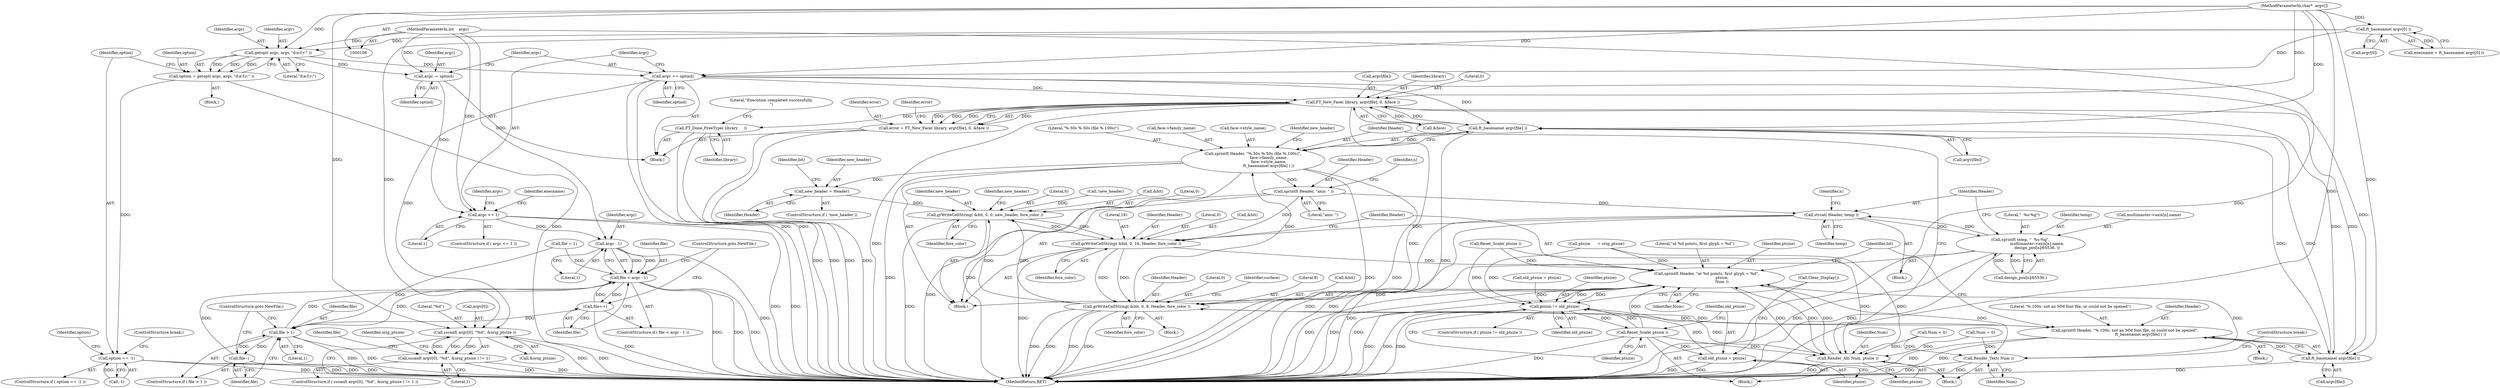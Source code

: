 digraph "0_savannah_b995299b73ba4cd259f221f500d4e63095508bec_1@API" {
"1000138" [label="(Call,getopt( argc, argv, \"d:e:f:r:\" ))"];
"1000109" [label="(MethodParameterIn,int    argc)"];
"1000129" [label="(Call,ft_basename( argv[0] ))"];
"1000110" [label="(MethodParameterIn,char*  argv[])"];
"1000136" [label="(Call,option = getopt( argc, argv, \"d:e:f:r:\" ))"];
"1000143" [label="(Call,option == -1)"];
"1000185" [label="(Call,argc -= optind)"];
"1000192" [label="(Call,argc <= 1)"];
"1000564" [label="(Call,argc - 1)"];
"1000562" [label="(Call,file < argc - 1)"];
"1000567" [label="(Call,file++)"];
"1000582" [label="(Call,file > 1)"];
"1000585" [label="(Call,file--)"];
"1000188" [label="(Call,argv += optind)"];
"1000199" [label="(Call,sscanf( argv[0], \"%d\", &orig_ptsize ))"];
"1000198" [label="(Call,sscanf( argv[0], \"%d\", &orig_ptsize ) != 1)"];
"1000234" [label="(Call,FT_New_Face( library, argv[file], 0, &face ))"];
"1000232" [label="(Call,error = FT_New_Face( library, argv[file], 0, &face ))"];
"1000449" [label="(Call,ft_basename( argv[file] ))"];
"1000440" [label="(Call,sprintf( Header, \"%.50s %.50s (file %.100s)\",\n                          face->family_name,\n                          face->style_name,\n                          ft_basename( argv[file] ) ))"];
"1000456" [label="(Call,new_header = Header)"];
"1000459" [label="(Call,grWriteCellString( &bit, 0, 0, new_header, fore_color ))"];
"1000507" [label="(Call,grWriteCellString( &bit, 0, 16, Header, fore_color ))"];
"1000514" [label="(Call,sprintf( Header, \"at %d points, first glyph = %d\",\n                         ptsize,\n                         Num ))"];
"1000433" [label="(Call,Render_Text( Num ))"];
"1000437" [label="(Call,Render_All( Num, ptsize ))"];
"1000528" [label="(Call,grWriteCellString( &bit, 0, 8, Header, fore_color ))"];
"1000521" [label="(Call,sprintf( Header, \"%.100s: not an MM font file, or could not be opened\",\n                          ft_basename( argv[file] ) ))"];
"1000589" [label="(Call,ptsize != old_ptsize)"];
"1000593" [label="(Call,Reset_Scale( ptsize ))"];
"1000595" [label="(Call,old_ptsize = ptsize)"];
"1000469" [label="(Call,sprintf( Header, \"axis: \" ))"];
"1000504" [label="(Call,strcat( Header, temp ))"];
"1000489" [label="(Call,sprintf( temp, \"  %s:%g\",\n                           multimaster->axis[n].name,\n                           design_pos[n]/65536. ))"];
"1000524" [label="(Call,ft_basename( argv[file] ))"];
"1000606" [label="(Call,FT_Done_FreeType( library     ))"];
"1000457" [label="(Identifier,new_header)"];
"1000142" [label="(ControlStructure,if ( option == -1 ))"];
"1000592" [label="(Block,)"];
"1000609" [label="(Literal,\"Execution completed successfully.\n\")"];
"1000185" [label="(Call,argc -= optind)"];
"1000440" [label="(Call,sprintf( Header, \"%.50s %.50s (file %.100s)\",\n                          face->family_name,\n                          face->style_name,\n                          ft_basename( argv[file] ) ))"];
"1000110" [label="(MethodParameterIn,char*  argv[])"];
"1000499" [label="(Call,design_pos[n]/65536.)"];
"1000465" [label="(Identifier,fore_color)"];
"1000593" [label="(Call,Reset_Scale( ptsize ))"];
"1000461" [label="(Identifier,bit)"];
"1000562" [label="(Call,file < argc - 1)"];
"1000463" [label="(Literal,0)"];
"1000521" [label="(Call,sprintf( Header, \"%.100s: not an MM font file, or could not be opened\",\n                          ft_basename( argv[file] ) ))"];
"1000584" [label="(Literal,1)"];
"1000569" [label="(ControlStructure,goto NewFile;)"];
"1000240" [label="(Call,&face)"];
"1000595" [label="(Call,old_ptsize = ptsize)"];
"1000536" [label="(Identifier,surface)"];
"1000186" [label="(Identifier,argc)"];
"1000568" [label="(Identifier,file)"];
"1000204" [label="(Call,&orig_ptsize)"];
"1000525" [label="(Call,argv[file])"];
"1000191" [label="(ControlStructure,if ( argc <= 1 ))"];
"1000147" [label="(ControlStructure,break;)"];
"1000423" [label="(Call,Clear_Display())"];
"1000532" [label="(Literal,8)"];
"1000529" [label="(Call,&bit)"];
"1000458" [label="(Identifier,Header)"];
"1000464" [label="(Identifier,new_header)"];
"1000581" [label="(ControlStructure,if ( file > 1 ))"];
"1000190" [label="(Identifier,optind)"];
"1000467" [label="(Identifier,new_header)"];
"1000512" [label="(Identifier,Header)"];
"1000589" [label="(Call,ptsize != old_ptsize)"];
"1000193" [label="(Identifier,argc)"];
"1000523" [label="(Literal,\"%.100s: not an MM font file, or could not be opened\")"];
"1000565" [label="(Identifier,argc)"];
"1000617" [label="(MethodReturn,RET)"];
"1000203" [label="(Literal,\"%d\")"];
"1000441" [label="(Identifier,Header)"];
"1000361" [label="(Call,Reset_Scale( ptsize ))"];
"1000236" [label="(Call,argv[file])"];
"1000390" [label="(Call,old_ptsize = ptsize)"];
"1000561" [label="(ControlStructure,if ( file < argc - 1 ))"];
"1000211" [label="(Identifier,file)"];
"1000491" [label="(Literal,\"  %s:%g\")"];
"1000139" [label="(Identifier,argc)"];
"1000433" [label="(Call,Render_Text( Num ))"];
"1000476" [label="(Identifier,n)"];
"1000510" [label="(Literal,0)"];
"1000187" [label="(Identifier,optind)"];
"1000200" [label="(Call,argv[0])"];
"1000517" [label="(Identifier,ptsize)"];
"1000437" [label="(Call,Render_All( Num, ptsize ))"];
"1000590" [label="(Identifier,ptsize)"];
"1000566" [label="(Literal,1)"];
"1000462" [label="(Literal,0)"];
"1000232" [label="(Call,error = FT_New_Face( library, argv[file], 0, &face ))"];
"1000597" [label="(Identifier,ptsize)"];
"1000199" [label="(Call,sscanf( argv[0], \"%d\", &orig_ptsize ))"];
"1000606" [label="(Call,FT_Done_FreeType( library     ))"];
"1000456" [label="(Call,new_header = Header)"];
"1000567" [label="(Call,file++)"];
"1000194" [label="(Literal,1)"];
"1000431" [label="(Block,)"];
"1000585" [label="(Call,file--)"];
"1000130" [label="(Call,argv[0])"];
"1000129" [label="(Call,ft_basename( argv[0] ))"];
"1000417" [label="(Call,Num = 0)"];
"1000188" [label="(Call,argv += optind)"];
"1000197" [label="(ControlStructure,if ( sscanf( argv[0], \"%d\", &orig_ptsize ) != 1 ))"];
"1000443" [label="(Call,face->family_name)"];
"1000234" [label="(Call,FT_New_Face( library, argv[file], 0, &face ))"];
"1000414" [label="(Call,Num < 0)"];
"1000533" [label="(Identifier,Header)"];
"1000486" [label="(Identifier,n)"];
"1000446" [label="(Call,face->style_name)"];
"1000515" [label="(Identifier,Header)"];
"1000506" [label="(Identifier,temp)"];
"1000508" [label="(Call,&bit)"];
"1000520" [label="(Block,)"];
"1000518" [label="(Identifier,Num)"];
"1000206" [label="(Literal,1)"];
"1000233" [label="(Identifier,error)"];
"1000583" [label="(Identifier,file)"];
"1000192" [label="(Call,argc <= 1)"];
"1000140" [label="(Identifier,argv)"];
"1000471" [label="(Literal,\"axis: \")"];
"1000145" [label="(Call,-1)"];
"1000454" [label="(Call,!new_header)"];
"1000563" [label="(Identifier,file)"];
"1000235" [label="(Identifier,library)"];
"1000243" [label="(Identifier,error)"];
"1000449" [label="(Call,ft_basename( argv[file] ))"];
"1000439" [label="(Identifier,ptsize)"];
"1000470" [label="(Identifier,Header)"];
"1000137" [label="(Identifier,option)"];
"1000530" [label="(Identifier,bit)"];
"1000127" [label="(Call,execname = ft_basename( argv[0] ))"];
"1000455" [label="(Identifier,new_header)"];
"1000507" [label="(Call,grWriteCellString( &bit, 0, 16, Header, fore_color ))"];
"1000564" [label="(Call,argc - 1)"];
"1000198" [label="(Call,sscanf( argv[0], \"%d\", &orig_ptsize ) != 1)"];
"1000586" [label="(Identifier,file)"];
"1000490" [label="(Identifier,temp)"];
"1000210" [label="(Call,file = 1)"];
"1000469" [label="(Call,sprintf( Header, \"axis: \" ))"];
"1000421" [label="(Block,)"];
"1000531" [label="(Literal,0)"];
"1000434" [label="(Identifier,Num)"];
"1000135" [label="(Block,)"];
"1000201" [label="(Identifier,argv)"];
"1000459" [label="(Call,grWriteCellString( &bit, 0, 0, new_header, fore_color ))"];
"1000189" [label="(Identifier,argv)"];
"1000138" [label="(Call,getopt( argc, argv, \"d:e:f:r:\" ))"];
"1000587" [label="(ControlStructure,goto NewFile;)"];
"1000438" [label="(Identifier,Num)"];
"1000524" [label="(Call,ft_basename( argv[file] ))"];
"1000450" [label="(Call,argv[file])"];
"1000528" [label="(Call,grWriteCellString( &bit, 0, 8, Header, fore_color ))"];
"1000208" [label="(Identifier,orig_ptsize)"];
"1000516" [label="(Literal,\"at %d points, first glyph = %d\")"];
"1000149" [label="(Identifier,option)"];
"1000109" [label="(MethodParameterIn,int    argc)"];
"1000196" [label="(Identifier,execname)"];
"1000489" [label="(Call,sprintf( temp, \"  %s:%g\",\n                           multimaster->axis[n].name,\n                           design_pos[n]/65536. ))"];
"1000504" [label="(Call,strcat( Header, temp ))"];
"1000588" [label="(ControlStructure,if ( ptsize != old_ptsize ))"];
"1000453" [label="(ControlStructure,if ( !new_header ))"];
"1000522" [label="(Identifier,Header)"];
"1000239" [label="(Literal,0)"];
"1000514" [label="(Call,sprintf( Header, \"at %d points, first glyph = %d\",\n                         ptsize,\n                         Num ))"];
"1000607" [label="(Identifier,library)"];
"1000435" [label="(ControlStructure,break;)"];
"1000594" [label="(Identifier,ptsize)"];
"1000442" [label="(Literal,\"%.50s %.50s (file %.100s)\")"];
"1000144" [label="(Identifier,option)"];
"1000143" [label="(Call,option == -1)"];
"1000591" [label="(Identifier,old_ptsize)"];
"1000596" [label="(Identifier,old_ptsize)"];
"1000534" [label="(Identifier,fore_color)"];
"1000428" [label="(Block,)"];
"1000487" [label="(Block,)"];
"1000460" [label="(Call,&bit)"];
"1000141" [label="(Literal,\"d:e:f:r:\")"];
"1000505" [label="(Identifier,Header)"];
"1000492" [label="(Call,multimaster->axis[n].name)"];
"1000223" [label="(Call,ptsize      = orig_ptsize)"];
"1000136" [label="(Call,option = getopt( argc, argv, \"d:e:f:r:\" ))"];
"1000511" [label="(Literal,16)"];
"1000513" [label="(Identifier,fore_color)"];
"1000111" [label="(Block,)"];
"1000582" [label="(Call,file > 1)"];
"1000138" -> "1000136"  [label="AST: "];
"1000138" -> "1000141"  [label="CFG: "];
"1000139" -> "1000138"  [label="AST: "];
"1000140" -> "1000138"  [label="AST: "];
"1000141" -> "1000138"  [label="AST: "];
"1000136" -> "1000138"  [label="CFG: "];
"1000138" -> "1000136"  [label="DDG: "];
"1000138" -> "1000136"  [label="DDG: "];
"1000138" -> "1000136"  [label="DDG: "];
"1000109" -> "1000138"  [label="DDG: "];
"1000129" -> "1000138"  [label="DDG: "];
"1000110" -> "1000138"  [label="DDG: "];
"1000138" -> "1000185"  [label="DDG: "];
"1000138" -> "1000188"  [label="DDG: "];
"1000109" -> "1000108"  [label="AST: "];
"1000109" -> "1000617"  [label="DDG: "];
"1000109" -> "1000185"  [label="DDG: "];
"1000109" -> "1000192"  [label="DDG: "];
"1000109" -> "1000564"  [label="DDG: "];
"1000129" -> "1000127"  [label="AST: "];
"1000129" -> "1000130"  [label="CFG: "];
"1000130" -> "1000129"  [label="AST: "];
"1000127" -> "1000129"  [label="CFG: "];
"1000129" -> "1000127"  [label="DDG: "];
"1000110" -> "1000129"  [label="DDG: "];
"1000129" -> "1000188"  [label="DDG: "];
"1000129" -> "1000199"  [label="DDG: "];
"1000110" -> "1000108"  [label="AST: "];
"1000110" -> "1000617"  [label="DDG: "];
"1000110" -> "1000188"  [label="DDG: "];
"1000110" -> "1000199"  [label="DDG: "];
"1000110" -> "1000234"  [label="DDG: "];
"1000110" -> "1000449"  [label="DDG: "];
"1000110" -> "1000524"  [label="DDG: "];
"1000136" -> "1000135"  [label="AST: "];
"1000137" -> "1000136"  [label="AST: "];
"1000144" -> "1000136"  [label="CFG: "];
"1000136" -> "1000617"  [label="DDG: "];
"1000136" -> "1000143"  [label="DDG: "];
"1000143" -> "1000142"  [label="AST: "];
"1000143" -> "1000145"  [label="CFG: "];
"1000144" -> "1000143"  [label="AST: "];
"1000145" -> "1000143"  [label="AST: "];
"1000147" -> "1000143"  [label="CFG: "];
"1000149" -> "1000143"  [label="CFG: "];
"1000143" -> "1000617"  [label="DDG: "];
"1000143" -> "1000617"  [label="DDG: "];
"1000143" -> "1000617"  [label="DDG: "];
"1000145" -> "1000143"  [label="DDG: "];
"1000185" -> "1000111"  [label="AST: "];
"1000185" -> "1000187"  [label="CFG: "];
"1000186" -> "1000185"  [label="AST: "];
"1000187" -> "1000185"  [label="AST: "];
"1000189" -> "1000185"  [label="CFG: "];
"1000185" -> "1000192"  [label="DDG: "];
"1000192" -> "1000191"  [label="AST: "];
"1000192" -> "1000194"  [label="CFG: "];
"1000193" -> "1000192"  [label="AST: "];
"1000194" -> "1000192"  [label="AST: "];
"1000196" -> "1000192"  [label="CFG: "];
"1000201" -> "1000192"  [label="CFG: "];
"1000192" -> "1000617"  [label="DDG: "];
"1000192" -> "1000617"  [label="DDG: "];
"1000192" -> "1000564"  [label="DDG: "];
"1000564" -> "1000562"  [label="AST: "];
"1000564" -> "1000566"  [label="CFG: "];
"1000565" -> "1000564"  [label="AST: "];
"1000566" -> "1000564"  [label="AST: "];
"1000562" -> "1000564"  [label="CFG: "];
"1000564" -> "1000617"  [label="DDG: "];
"1000564" -> "1000562"  [label="DDG: "];
"1000564" -> "1000562"  [label="DDG: "];
"1000562" -> "1000561"  [label="AST: "];
"1000563" -> "1000562"  [label="AST: "];
"1000568" -> "1000562"  [label="CFG: "];
"1000569" -> "1000562"  [label="CFG: "];
"1000562" -> "1000617"  [label="DDG: "];
"1000562" -> "1000617"  [label="DDG: "];
"1000562" -> "1000617"  [label="DDG: "];
"1000567" -> "1000562"  [label="DDG: "];
"1000582" -> "1000562"  [label="DDG: "];
"1000585" -> "1000562"  [label="DDG: "];
"1000210" -> "1000562"  [label="DDG: "];
"1000562" -> "1000567"  [label="DDG: "];
"1000562" -> "1000582"  [label="DDG: "];
"1000567" -> "1000561"  [label="AST: "];
"1000567" -> "1000568"  [label="CFG: "];
"1000568" -> "1000567"  [label="AST: "];
"1000569" -> "1000567"  [label="CFG: "];
"1000567" -> "1000617"  [label="DDG: "];
"1000567" -> "1000582"  [label="DDG: "];
"1000582" -> "1000581"  [label="AST: "];
"1000582" -> "1000584"  [label="CFG: "];
"1000583" -> "1000582"  [label="AST: "];
"1000584" -> "1000582"  [label="AST: "];
"1000586" -> "1000582"  [label="CFG: "];
"1000587" -> "1000582"  [label="CFG: "];
"1000582" -> "1000617"  [label="DDG: "];
"1000582" -> "1000617"  [label="DDG: "];
"1000585" -> "1000582"  [label="DDG: "];
"1000210" -> "1000582"  [label="DDG: "];
"1000582" -> "1000585"  [label="DDG: "];
"1000585" -> "1000581"  [label="AST: "];
"1000585" -> "1000586"  [label="CFG: "];
"1000586" -> "1000585"  [label="AST: "];
"1000587" -> "1000585"  [label="CFG: "];
"1000585" -> "1000617"  [label="DDG: "];
"1000188" -> "1000111"  [label="AST: "];
"1000188" -> "1000190"  [label="CFG: "];
"1000189" -> "1000188"  [label="AST: "];
"1000190" -> "1000188"  [label="AST: "];
"1000193" -> "1000188"  [label="CFG: "];
"1000188" -> "1000617"  [label="DDG: "];
"1000188" -> "1000617"  [label="DDG: "];
"1000188" -> "1000199"  [label="DDG: "];
"1000188" -> "1000234"  [label="DDG: "];
"1000188" -> "1000449"  [label="DDG: "];
"1000188" -> "1000524"  [label="DDG: "];
"1000199" -> "1000198"  [label="AST: "];
"1000199" -> "1000204"  [label="CFG: "];
"1000200" -> "1000199"  [label="AST: "];
"1000203" -> "1000199"  [label="AST: "];
"1000204" -> "1000199"  [label="AST: "];
"1000206" -> "1000199"  [label="CFG: "];
"1000199" -> "1000617"  [label="DDG: "];
"1000199" -> "1000617"  [label="DDG: "];
"1000199" -> "1000198"  [label="DDG: "];
"1000199" -> "1000198"  [label="DDG: "];
"1000199" -> "1000198"  [label="DDG: "];
"1000198" -> "1000197"  [label="AST: "];
"1000198" -> "1000206"  [label="CFG: "];
"1000206" -> "1000198"  [label="AST: "];
"1000208" -> "1000198"  [label="CFG: "];
"1000211" -> "1000198"  [label="CFG: "];
"1000198" -> "1000617"  [label="DDG: "];
"1000198" -> "1000617"  [label="DDG: "];
"1000234" -> "1000232"  [label="AST: "];
"1000234" -> "1000240"  [label="CFG: "];
"1000235" -> "1000234"  [label="AST: "];
"1000236" -> "1000234"  [label="AST: "];
"1000239" -> "1000234"  [label="AST: "];
"1000240" -> "1000234"  [label="AST: "];
"1000232" -> "1000234"  [label="CFG: "];
"1000234" -> "1000617"  [label="DDG: "];
"1000234" -> "1000617"  [label="DDG: "];
"1000234" -> "1000232"  [label="DDG: "];
"1000234" -> "1000232"  [label="DDG: "];
"1000234" -> "1000232"  [label="DDG: "];
"1000234" -> "1000232"  [label="DDG: "];
"1000524" -> "1000234"  [label="DDG: "];
"1000449" -> "1000234"  [label="DDG: "];
"1000234" -> "1000449"  [label="DDG: "];
"1000234" -> "1000524"  [label="DDG: "];
"1000234" -> "1000606"  [label="DDG: "];
"1000232" -> "1000111"  [label="AST: "];
"1000233" -> "1000232"  [label="AST: "];
"1000243" -> "1000232"  [label="CFG: "];
"1000232" -> "1000617"  [label="DDG: "];
"1000232" -> "1000617"  [label="DDG: "];
"1000449" -> "1000440"  [label="AST: "];
"1000449" -> "1000450"  [label="CFG: "];
"1000450" -> "1000449"  [label="AST: "];
"1000440" -> "1000449"  [label="CFG: "];
"1000449" -> "1000617"  [label="DDG: "];
"1000449" -> "1000440"  [label="DDG: "];
"1000524" -> "1000449"  [label="DDG: "];
"1000449" -> "1000524"  [label="DDG: "];
"1000440" -> "1000428"  [label="AST: "];
"1000441" -> "1000440"  [label="AST: "];
"1000442" -> "1000440"  [label="AST: "];
"1000443" -> "1000440"  [label="AST: "];
"1000446" -> "1000440"  [label="AST: "];
"1000455" -> "1000440"  [label="CFG: "];
"1000440" -> "1000617"  [label="DDG: "];
"1000440" -> "1000617"  [label="DDG: "];
"1000440" -> "1000617"  [label="DDG: "];
"1000440" -> "1000617"  [label="DDG: "];
"1000528" -> "1000440"  [label="DDG: "];
"1000440" -> "1000456"  [label="DDG: "];
"1000440" -> "1000469"  [label="DDG: "];
"1000456" -> "1000453"  [label="AST: "];
"1000456" -> "1000458"  [label="CFG: "];
"1000457" -> "1000456"  [label="AST: "];
"1000458" -> "1000456"  [label="AST: "];
"1000461" -> "1000456"  [label="CFG: "];
"1000456" -> "1000459"  [label="DDG: "];
"1000459" -> "1000428"  [label="AST: "];
"1000459" -> "1000465"  [label="CFG: "];
"1000460" -> "1000459"  [label="AST: "];
"1000462" -> "1000459"  [label="AST: "];
"1000463" -> "1000459"  [label="AST: "];
"1000464" -> "1000459"  [label="AST: "];
"1000465" -> "1000459"  [label="AST: "];
"1000467" -> "1000459"  [label="CFG: "];
"1000459" -> "1000617"  [label="DDG: "];
"1000528" -> "1000459"  [label="DDG: "];
"1000528" -> "1000459"  [label="DDG: "];
"1000454" -> "1000459"  [label="DDG: "];
"1000459" -> "1000507"  [label="DDG: "];
"1000459" -> "1000507"  [label="DDG: "];
"1000507" -> "1000428"  [label="AST: "];
"1000507" -> "1000513"  [label="CFG: "];
"1000508" -> "1000507"  [label="AST: "];
"1000510" -> "1000507"  [label="AST: "];
"1000511" -> "1000507"  [label="AST: "];
"1000512" -> "1000507"  [label="AST: "];
"1000513" -> "1000507"  [label="AST: "];
"1000515" -> "1000507"  [label="CFG: "];
"1000507" -> "1000617"  [label="DDG: "];
"1000504" -> "1000507"  [label="DDG: "];
"1000469" -> "1000507"  [label="DDG: "];
"1000507" -> "1000514"  [label="DDG: "];
"1000507" -> "1000528"  [label="DDG: "];
"1000507" -> "1000528"  [label="DDG: "];
"1000514" -> "1000428"  [label="AST: "];
"1000514" -> "1000518"  [label="CFG: "];
"1000515" -> "1000514"  [label="AST: "];
"1000516" -> "1000514"  [label="AST: "];
"1000517" -> "1000514"  [label="AST: "];
"1000518" -> "1000514"  [label="AST: "];
"1000530" -> "1000514"  [label="CFG: "];
"1000514" -> "1000617"  [label="DDG: "];
"1000514" -> "1000617"  [label="DDG: "];
"1000514" -> "1000617"  [label="DDG: "];
"1000514" -> "1000433"  [label="DDG: "];
"1000514" -> "1000437"  [label="DDG: "];
"1000589" -> "1000514"  [label="DDG: "];
"1000437" -> "1000514"  [label="DDG: "];
"1000437" -> "1000514"  [label="DDG: "];
"1000361" -> "1000514"  [label="DDG: "];
"1000223" -> "1000514"  [label="DDG: "];
"1000593" -> "1000514"  [label="DDG: "];
"1000433" -> "1000514"  [label="DDG: "];
"1000514" -> "1000528"  [label="DDG: "];
"1000514" -> "1000589"  [label="DDG: "];
"1000433" -> "1000431"  [label="AST: "];
"1000433" -> "1000434"  [label="CFG: "];
"1000434" -> "1000433"  [label="AST: "];
"1000435" -> "1000433"  [label="CFG: "];
"1000433" -> "1000617"  [label="DDG: "];
"1000433" -> "1000617"  [label="DDG: "];
"1000417" -> "1000433"  [label="DDG: "];
"1000414" -> "1000433"  [label="DDG: "];
"1000437" -> "1000431"  [label="AST: "];
"1000437" -> "1000439"  [label="CFG: "];
"1000438" -> "1000437"  [label="AST: "];
"1000439" -> "1000437"  [label="AST: "];
"1000441" -> "1000437"  [label="CFG: "];
"1000437" -> "1000617"  [label="DDG: "];
"1000417" -> "1000437"  [label="DDG: "];
"1000414" -> "1000437"  [label="DDG: "];
"1000589" -> "1000437"  [label="DDG: "];
"1000361" -> "1000437"  [label="DDG: "];
"1000223" -> "1000437"  [label="DDG: "];
"1000593" -> "1000437"  [label="DDG: "];
"1000528" -> "1000421"  [label="AST: "];
"1000528" -> "1000534"  [label="CFG: "];
"1000529" -> "1000528"  [label="AST: "];
"1000531" -> "1000528"  [label="AST: "];
"1000532" -> "1000528"  [label="AST: "];
"1000533" -> "1000528"  [label="AST: "];
"1000534" -> "1000528"  [label="AST: "];
"1000536" -> "1000528"  [label="CFG: "];
"1000528" -> "1000617"  [label="DDG: "];
"1000528" -> "1000617"  [label="DDG: "];
"1000528" -> "1000617"  [label="DDG: "];
"1000528" -> "1000617"  [label="DDG: "];
"1000528" -> "1000521"  [label="DDG: "];
"1000521" -> "1000528"  [label="DDG: "];
"1000521" -> "1000520"  [label="AST: "];
"1000521" -> "1000524"  [label="CFG: "];
"1000522" -> "1000521"  [label="AST: "];
"1000523" -> "1000521"  [label="AST: "];
"1000524" -> "1000521"  [label="AST: "];
"1000530" -> "1000521"  [label="CFG: "];
"1000521" -> "1000617"  [label="DDG: "];
"1000521" -> "1000617"  [label="DDG: "];
"1000524" -> "1000521"  [label="DDG: "];
"1000589" -> "1000588"  [label="AST: "];
"1000589" -> "1000591"  [label="CFG: "];
"1000590" -> "1000589"  [label="AST: "];
"1000591" -> "1000589"  [label="AST: "];
"1000423" -> "1000589"  [label="CFG: "];
"1000594" -> "1000589"  [label="CFG: "];
"1000589" -> "1000617"  [label="DDG: "];
"1000589" -> "1000617"  [label="DDG: "];
"1000589" -> "1000617"  [label="DDG: "];
"1000361" -> "1000589"  [label="DDG: "];
"1000223" -> "1000589"  [label="DDG: "];
"1000593" -> "1000589"  [label="DDG: "];
"1000595" -> "1000589"  [label="DDG: "];
"1000390" -> "1000589"  [label="DDG: "];
"1000589" -> "1000593"  [label="DDG: "];
"1000593" -> "1000592"  [label="AST: "];
"1000593" -> "1000594"  [label="CFG: "];
"1000594" -> "1000593"  [label="AST: "];
"1000596" -> "1000593"  [label="CFG: "];
"1000593" -> "1000617"  [label="DDG: "];
"1000593" -> "1000595"  [label="DDG: "];
"1000595" -> "1000592"  [label="AST: "];
"1000595" -> "1000597"  [label="CFG: "];
"1000596" -> "1000595"  [label="AST: "];
"1000597" -> "1000595"  [label="AST: "];
"1000423" -> "1000595"  [label="CFG: "];
"1000595" -> "1000617"  [label="DDG: "];
"1000595" -> "1000617"  [label="DDG: "];
"1000469" -> "1000428"  [label="AST: "];
"1000469" -> "1000471"  [label="CFG: "];
"1000470" -> "1000469"  [label="AST: "];
"1000471" -> "1000469"  [label="AST: "];
"1000476" -> "1000469"  [label="CFG: "];
"1000469" -> "1000617"  [label="DDG: "];
"1000469" -> "1000504"  [label="DDG: "];
"1000504" -> "1000487"  [label="AST: "];
"1000504" -> "1000506"  [label="CFG: "];
"1000505" -> "1000504"  [label="AST: "];
"1000506" -> "1000504"  [label="AST: "];
"1000486" -> "1000504"  [label="CFG: "];
"1000504" -> "1000617"  [label="DDG: "];
"1000504" -> "1000617"  [label="DDG: "];
"1000504" -> "1000489"  [label="DDG: "];
"1000489" -> "1000504"  [label="DDG: "];
"1000489" -> "1000487"  [label="AST: "];
"1000489" -> "1000499"  [label="CFG: "];
"1000490" -> "1000489"  [label="AST: "];
"1000491" -> "1000489"  [label="AST: "];
"1000492" -> "1000489"  [label="AST: "];
"1000499" -> "1000489"  [label="AST: "];
"1000505" -> "1000489"  [label="CFG: "];
"1000489" -> "1000617"  [label="DDG: "];
"1000489" -> "1000617"  [label="DDG: "];
"1000489" -> "1000617"  [label="DDG: "];
"1000499" -> "1000489"  [label="DDG: "];
"1000499" -> "1000489"  [label="DDG: "];
"1000524" -> "1000525"  [label="CFG: "];
"1000525" -> "1000524"  [label="AST: "];
"1000524" -> "1000617"  [label="DDG: "];
"1000606" -> "1000111"  [label="AST: "];
"1000606" -> "1000607"  [label="CFG: "];
"1000607" -> "1000606"  [label="AST: "];
"1000609" -> "1000606"  [label="CFG: "];
"1000606" -> "1000617"  [label="DDG: "];
"1000606" -> "1000617"  [label="DDG: "];
}
